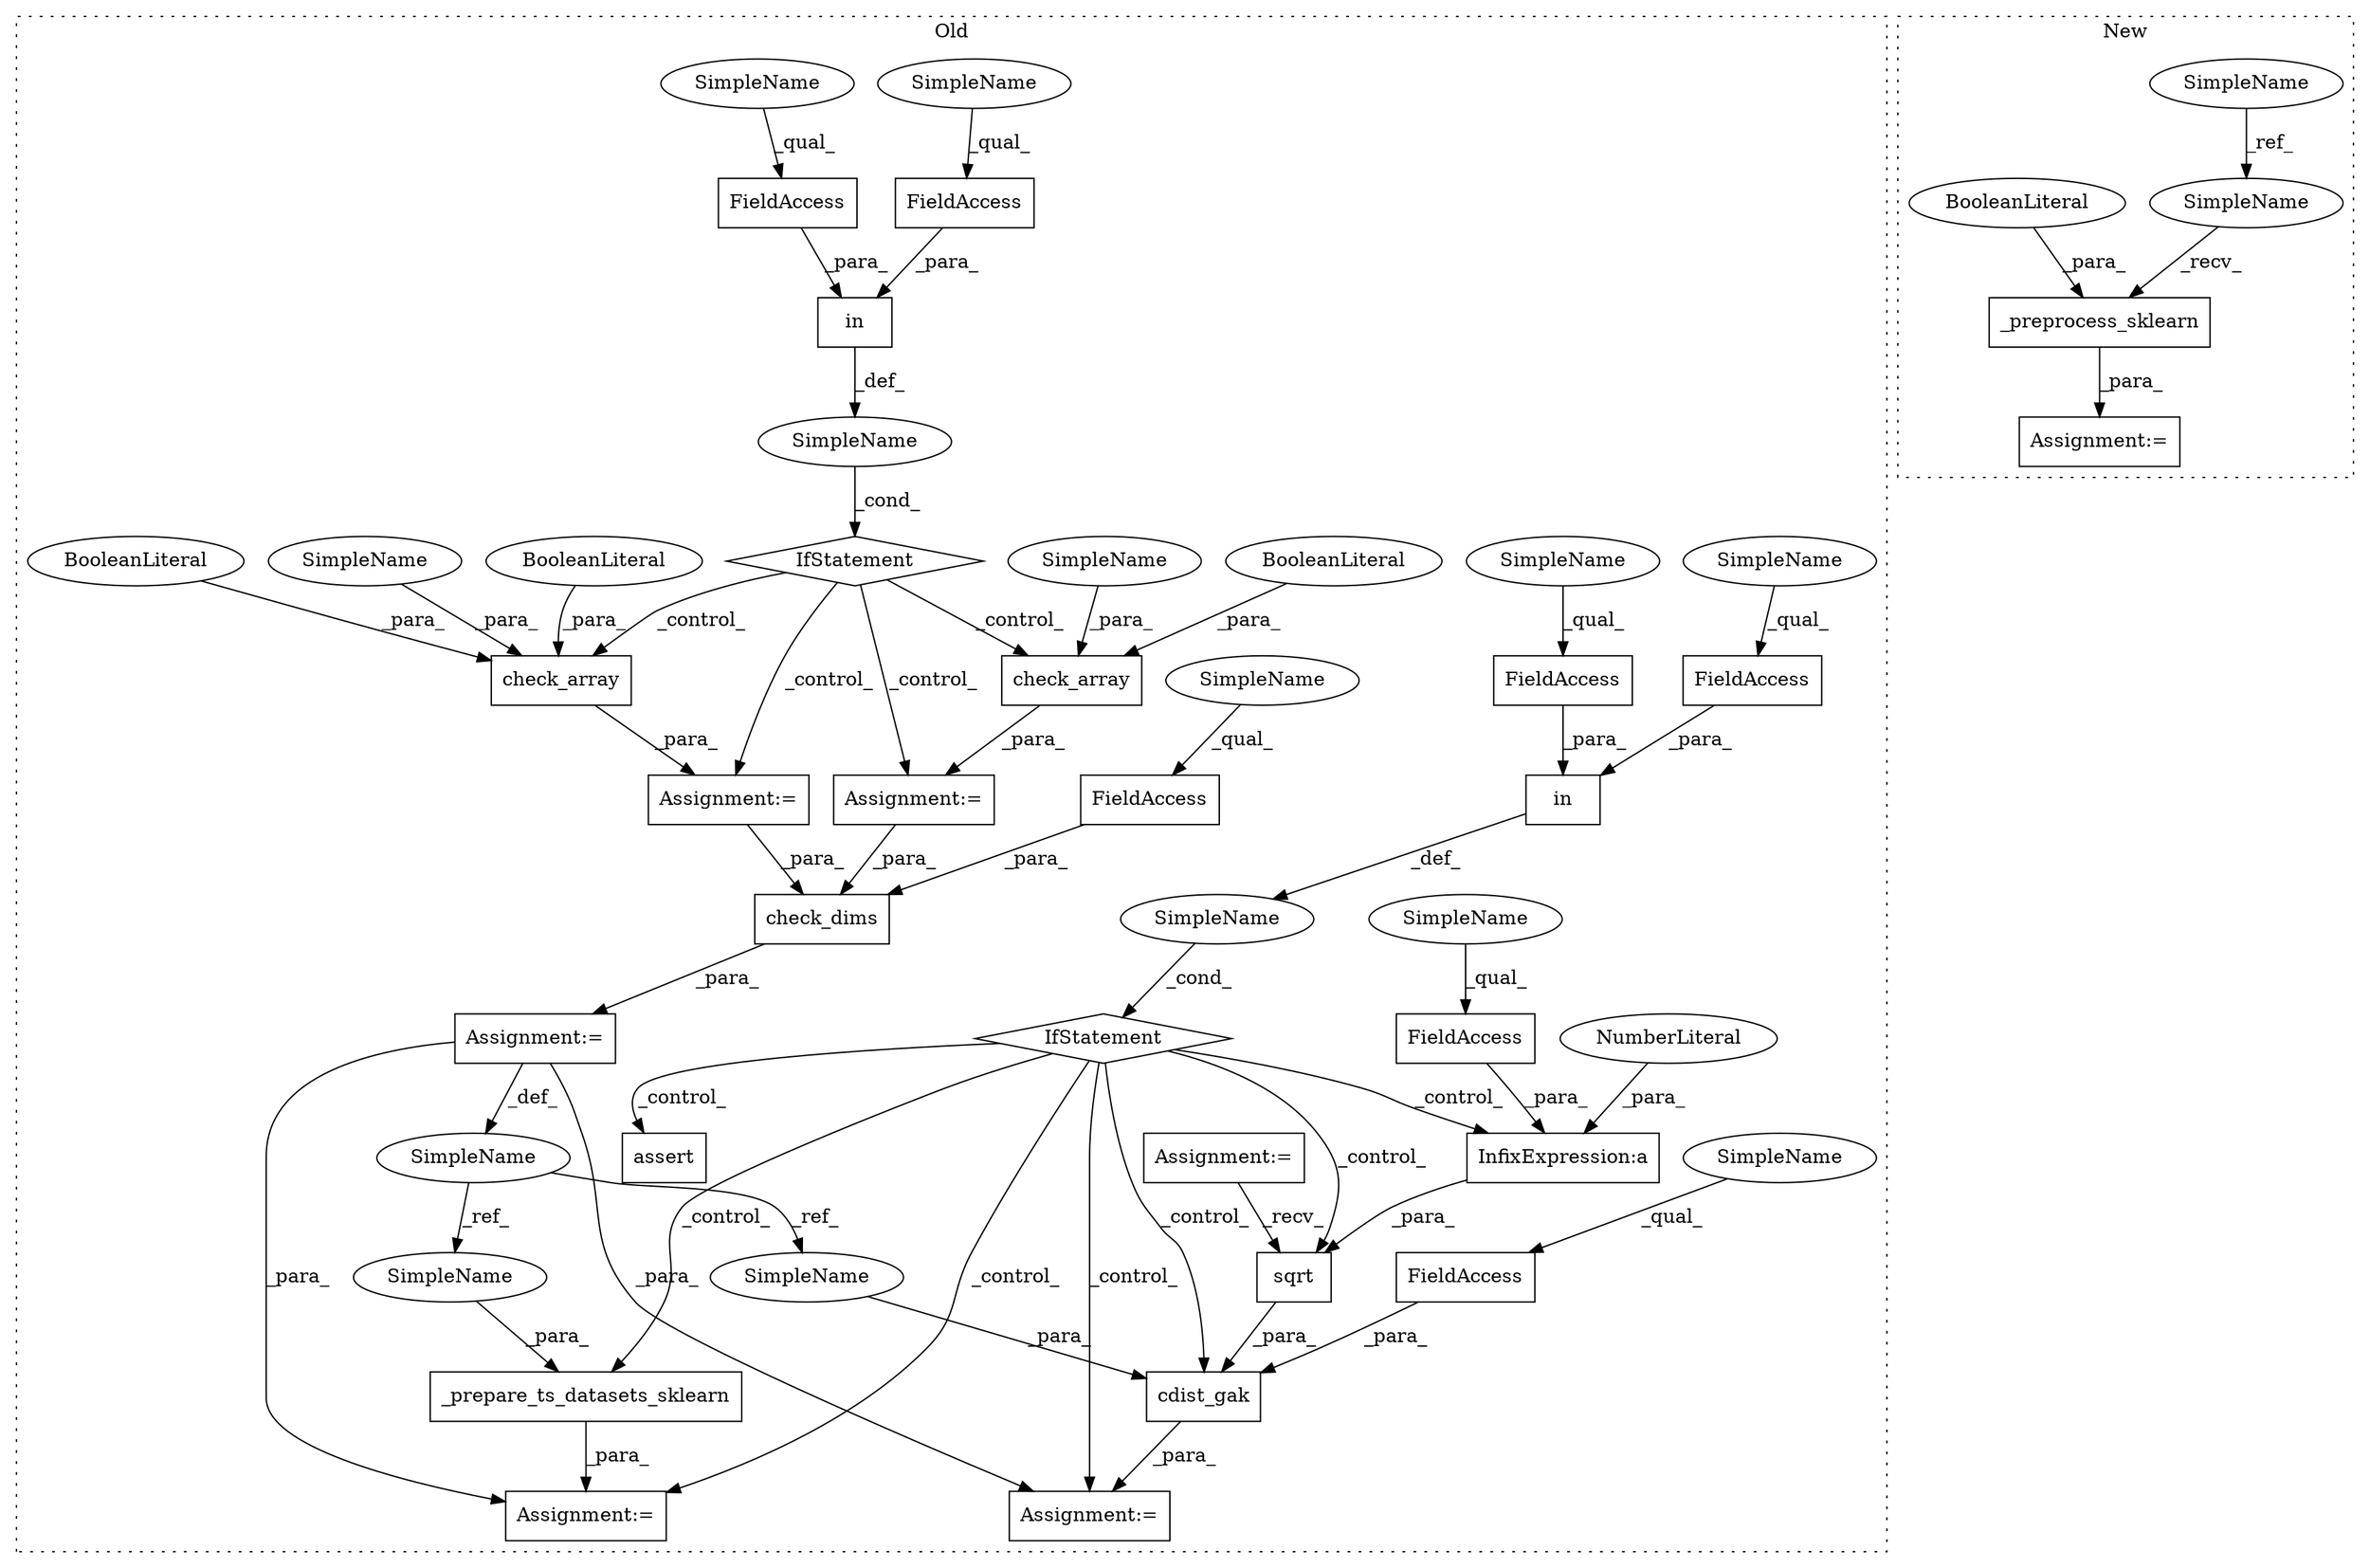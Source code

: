digraph G {
subgraph cluster0 {
1 [label="check_array" a="32" s="5515,5539" l="12,1" shape="box"];
3 [label="check_dims" a="32" s="5664,5688" l="11,1" shape="box"];
4 [label="in" a="105" s="5460" l="43" shape="box"];
5 [label="FieldAccess" a="22" s="5460" l="11" shape="box"];
7 [label="FieldAccess" a="22" s="5475" l="28" shape="box"];
8 [label="SimpleName" a="42" s="" l="" shape="ellipse"];
9 [label="IfStatement" a="25" s="5452,5503" l="8,2" shape="diamond"];
10 [label="FieldAccess" a="22" s="5677" l="11" shape="box"];
11 [label="_prepare_ts_datasets_sklearn" a="32" s="5888,5918" l="29,1" shape="box"];
12 [label="check_array" a="32" s="5564,5582" l="12,1" shape="box"];
13 [label="BooleanLiteral" a="9" s="5578" l="4" shape="ellipse"];
14 [label="BooleanLiteral" a="9" s="5534" l="5" shape="ellipse"];
16 [label="BooleanLiteral" a="9" s="5529" l="4" shape="ellipse"];
17 [label="Assignment:=" a="7" s="5663" l="1" shape="box"];
18 [label="Assignment:=" a="7" s="5563" l="1" shape="box"];
19 [label="Assignment:=" a="7" s="5514" l="1" shape="box"];
20 [label="SimpleName" a="42" s="" l="" shape="ellipse"];
21 [label="assert" a="6" s="5756" l="7" shape="box"];
22 [label="InfixExpression:a" a="27" s="5848" l="3" shape="box"];
23 [label="NumberLiteral" a="34" s="5851" l="3" shape="ellipse"];
24 [label="sqrt" a="32" s="5833,5854" l="5,1" shape="box"];
25 [label="in" a="105" s="5703" l="43" shape="box"];
26 [label="FieldAccess" a="22" s="5718" l="28" shape="box"];
27 [label="FieldAccess" a="22" s="5815" l="11" shape="box"];
28 [label="FieldAccess" a="22" s="5703" l="11" shape="box"];
29 [label="FieldAccess" a="22" s="5838" l="10" shape="box"];
30 [label="IfStatement" a="25" s="5695,5746" l="8,2" shape="diamond"];
31 [label="cdist_gak" a="32" s="5803,5855" l="10,1" shape="box"];
32 [label="SimpleName" a="42" s="5662" l="1" shape="ellipse"];
33 [label="Assignment:=" a="7" s="5887" l="1" shape="box"];
34 [label="Assignment:=" a="7" s="5441" l="5" shape="box"];
36 [label="Assignment:=" a="7" s="5802" l="1" shape="box"];
38 [label="SimpleName" a="42" s="5475" l="4" shape="ellipse"];
39 [label="SimpleName" a="42" s="5703" l="4" shape="ellipse"];
40 [label="SimpleName" a="42" s="5677" l="4" shape="ellipse"];
41 [label="SimpleName" a="42" s="5815" l="4" shape="ellipse"];
42 [label="SimpleName" a="42" s="5718" l="4" shape="ellipse"];
43 [label="SimpleName" a="42" s="5838" l="4" shape="ellipse"];
44 [label="SimpleName" a="42" s="5460" l="4" shape="ellipse"];
45 [label="SimpleName" a="42" s="5576" l="1" shape="ellipse"];
46 [label="SimpleName" a="42" s="5527" l="1" shape="ellipse"];
47 [label="SimpleName" a="42" s="5813" l="1" shape="ellipse"];
48 [label="SimpleName" a="42" s="5917" l="1" shape="ellipse"];
label = "Old";
style="dotted";
}
subgraph cluster1 {
2 [label="_preprocess_sklearn" a="32" s="4859,4886" l="20,1" shape="box"];
6 [label="SimpleName" a="42" s="4761" l="4" shape="ellipse"];
15 [label="BooleanLiteral" a="9" s="4881" l="5" shape="ellipse"];
35 [label="Assignment:=" a="7" s="4852" l="2" shape="box"];
37 [label="SimpleName" a="42" s="4854" l="4" shape="ellipse"];
label = "New";
style="dotted";
}
1 -> 19 [label="_para_"];
2 -> 35 [label="_para_"];
3 -> 17 [label="_para_"];
4 -> 8 [label="_def_"];
5 -> 4 [label="_para_"];
6 -> 37 [label="_ref_"];
7 -> 4 [label="_para_"];
8 -> 9 [label="_cond_"];
9 -> 19 [label="_control_"];
9 -> 1 [label="_control_"];
9 -> 12 [label="_control_"];
9 -> 18 [label="_control_"];
10 -> 3 [label="_para_"];
11 -> 33 [label="_para_"];
12 -> 18 [label="_para_"];
13 -> 12 [label="_para_"];
14 -> 1 [label="_para_"];
15 -> 2 [label="_para_"];
16 -> 1 [label="_para_"];
17 -> 32 [label="_def_"];
17 -> 33 [label="_para_"];
17 -> 36 [label="_para_"];
18 -> 3 [label="_para_"];
19 -> 3 [label="_para_"];
20 -> 30 [label="_cond_"];
22 -> 24 [label="_para_"];
23 -> 22 [label="_para_"];
24 -> 31 [label="_para_"];
25 -> 20 [label="_def_"];
26 -> 25 [label="_para_"];
27 -> 31 [label="_para_"];
28 -> 25 [label="_para_"];
29 -> 22 [label="_para_"];
30 -> 33 [label="_control_"];
30 -> 22 [label="_control_"];
30 -> 11 [label="_control_"];
30 -> 21 [label="_control_"];
30 -> 24 [label="_control_"];
30 -> 31 [label="_control_"];
30 -> 36 [label="_control_"];
31 -> 36 [label="_para_"];
32 -> 47 [label="_ref_"];
32 -> 48 [label="_ref_"];
34 -> 24 [label="_recv_"];
37 -> 2 [label="_recv_"];
38 -> 7 [label="_qual_"];
39 -> 28 [label="_qual_"];
40 -> 10 [label="_qual_"];
41 -> 27 [label="_qual_"];
42 -> 26 [label="_qual_"];
43 -> 29 [label="_qual_"];
44 -> 5 [label="_qual_"];
45 -> 12 [label="_para_"];
46 -> 1 [label="_para_"];
47 -> 31 [label="_para_"];
48 -> 11 [label="_para_"];
}